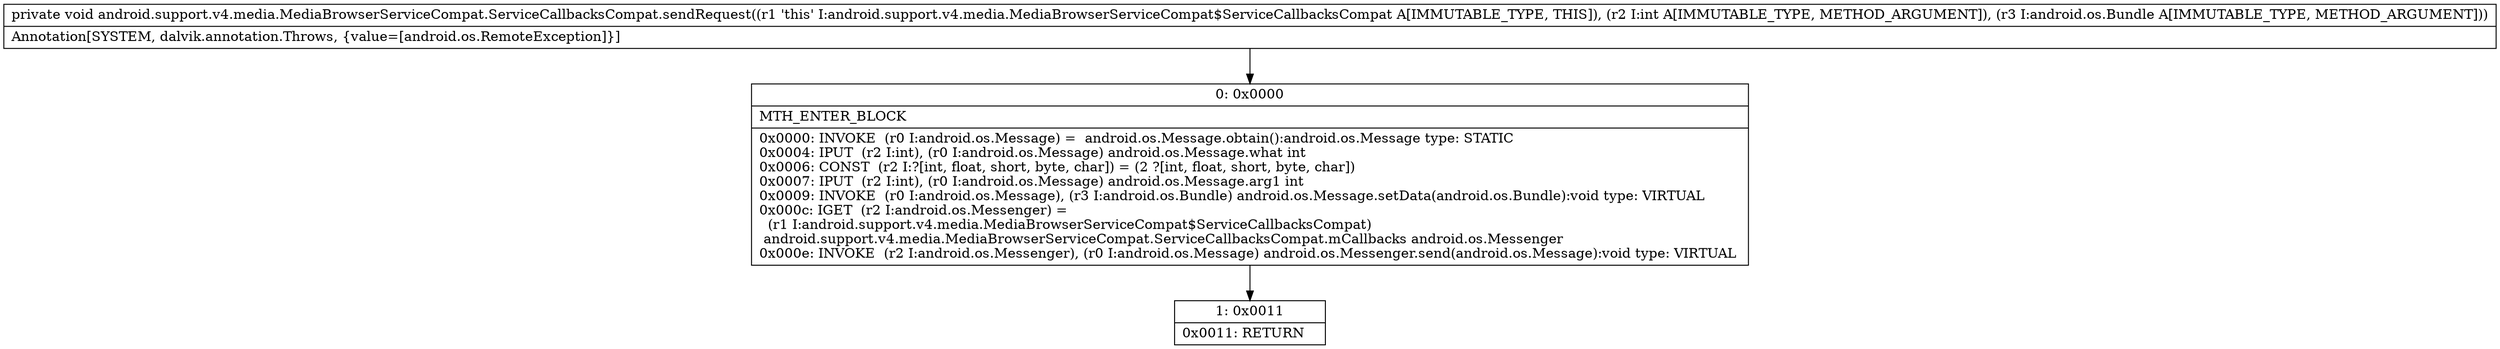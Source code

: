 digraph "CFG forandroid.support.v4.media.MediaBrowserServiceCompat.ServiceCallbacksCompat.sendRequest(ILandroid\/os\/Bundle;)V" {
Node_0 [shape=record,label="{0\:\ 0x0000|MTH_ENTER_BLOCK\l|0x0000: INVOKE  (r0 I:android.os.Message) =  android.os.Message.obtain():android.os.Message type: STATIC \l0x0004: IPUT  (r2 I:int), (r0 I:android.os.Message) android.os.Message.what int \l0x0006: CONST  (r2 I:?[int, float, short, byte, char]) = (2 ?[int, float, short, byte, char]) \l0x0007: IPUT  (r2 I:int), (r0 I:android.os.Message) android.os.Message.arg1 int \l0x0009: INVOKE  (r0 I:android.os.Message), (r3 I:android.os.Bundle) android.os.Message.setData(android.os.Bundle):void type: VIRTUAL \l0x000c: IGET  (r2 I:android.os.Messenger) = \l  (r1 I:android.support.v4.media.MediaBrowserServiceCompat$ServiceCallbacksCompat)\l android.support.v4.media.MediaBrowserServiceCompat.ServiceCallbacksCompat.mCallbacks android.os.Messenger \l0x000e: INVOKE  (r2 I:android.os.Messenger), (r0 I:android.os.Message) android.os.Messenger.send(android.os.Message):void type: VIRTUAL \l}"];
Node_1 [shape=record,label="{1\:\ 0x0011|0x0011: RETURN   \l}"];
MethodNode[shape=record,label="{private void android.support.v4.media.MediaBrowserServiceCompat.ServiceCallbacksCompat.sendRequest((r1 'this' I:android.support.v4.media.MediaBrowserServiceCompat$ServiceCallbacksCompat A[IMMUTABLE_TYPE, THIS]), (r2 I:int A[IMMUTABLE_TYPE, METHOD_ARGUMENT]), (r3 I:android.os.Bundle A[IMMUTABLE_TYPE, METHOD_ARGUMENT]))  | Annotation[SYSTEM, dalvik.annotation.Throws, \{value=[android.os.RemoteException]\}]\l}"];
MethodNode -> Node_0;
Node_0 -> Node_1;
}

